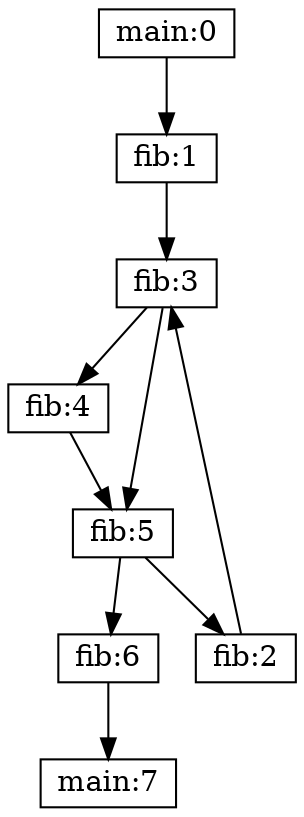 digraph CFG {
	node [shape=record,width=.1,height=.1];
	"main:0" -> "fib:1";
	"fib:1" -> "fib:3";
	"fib:2" -> "fib:3";
	"fib:3" -> "fib:4";
	"fib:3" -> "fib:5";
	"fib:4" -> "fib:5";
	"fib:5" -> "fib:2";
	"fib:5" -> "fib:6";
	"fib:6" -> "main:7";
}
